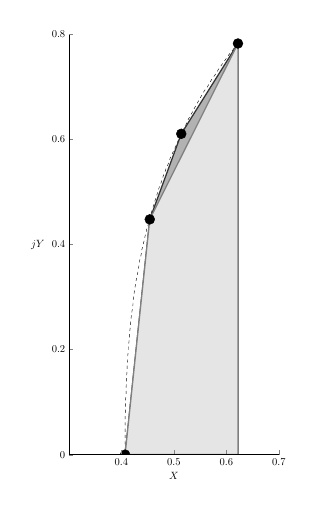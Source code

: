 % This file was created by matlab2tikz.
%
%The latest updates can be retrieved from
%  http://www.mathworks.com/matlabcentral/fileexchange/22022-matlab2tikz-matlab2tikz
%where you can also make suggestions and rate matlab2tikz.
%
\begin{tikzpicture}[scale=0.38]

\begin{axis}[%
  width=2.763in,
  height=5.527in,
  axis on top=true,
  scale only axis,
  xmin=0.3,
  xmax=0.7,
  ymin=0,
  ymax=0.8,
  axis x line*=bottom,
  axis y line*=left,
  xtick={0.4,0.5,0.6,0.7},
  xlabel={$X$},
  ylabel={$jY$},
  ylabel style={rotate=-90},
  ytick distance = 0.2
]
\addplot [color=black, dashed, forget plot]
  table[row sep=crcr]{%
0.622	0.783\\
0.616	0.776\\
0.611	0.769\\
0.605	0.762\\
0.6	0.755\\
0.595	0.748\\
0.59	0.741\\
0.585	0.734\\
0.581	0.727\\
0.576	0.72\\
0.571	0.713\\
0.567	0.706\\
0.563	0.699\\
0.558	0.693\\
0.554	0.686\\
0.55	0.679\\
0.546	0.672\\
0.542	0.665\\
0.538	0.658\\
0.535	0.652\\
0.531	0.645\\
0.527	0.638\\
0.524	0.631\\
0.521	0.624\\
0.517	0.618\\
0.514	0.611\\
0.511	0.604\\
0.508	0.598\\
0.505	0.591\\
0.502	0.584\\
0.499	0.578\\
0.496	0.571\\
0.493	0.565\\
0.491	0.558\\
0.488	0.551\\
0.485	0.545\\
0.483	0.538\\
0.48	0.532\\
0.478	0.525\\
0.476	0.519\\
0.473	0.512\\
0.471	0.506\\
0.469	0.499\\
0.467	0.493\\
0.465	0.487\\
0.463	0.48\\
0.461	0.474\\
0.459	0.467\\
0.457	0.461\\
0.455	0.455\\
0.454	0.448\\
0.452	0.442\\
0.45	0.435\\
0.448	0.429\\
0.447	0.423\\
0.445	0.416\\
0.444	0.41\\
0.442	0.403\\
0.441	0.397\\
0.439	0.391\\
0.438	0.384\\
0.437	0.378\\
0.435	0.371\\
0.434	0.365\\
0.433	0.358\\
0.432	0.352\\
0.431	0.346\\
0.43	0.339\\
0.428	0.332\\
0.427	0.326\\
0.426	0.319\\
0.425	0.313\\
0.424	0.306\\
0.423	0.299\\
0.422	0.292\\
0.422	0.286\\
0.421	0.279\\
0.42	0.272\\
0.419	0.265\\
0.418	0.257\\
0.417	0.25\\
0.417	0.243\\
0.416	0.236\\
0.415	0.228\\
0.415	0.22\\
0.414	0.212\\
0.413	0.204\\
0.413	0.196\\
0.412	0.188\\
0.412	0.179\\
0.411	0.17\\
0.411	0.161\\
0.41	0.151\\
0.41	0.141\\
0.409	0.13\\
0.409	0.118\\
0.408	0.105\\
0.408	0.091\\
0.407	0.074\\
0.407	0.052\\
0.407	0\\
};

\draw [color=Black!80, fill=Black!30, very thick] (0.407, 0) -- (0.454, 0.448) -- (0.514, 0.611) -- (0.622, 0.783) -- (0.622, 0) -- (0.407, 0);

\draw [color=Gray, fill=Gray!20, very thick] (0.407, 0) -- (0.454, 0.448) -- (0.622, 0.783) -- (0.622, 0) -- (0.407, 0);

\node [circle, draw, black, fill=black, minimum size=1pt] at (0.407, 0) {};
\node [circle, draw, black, fill=black, minimum size=1pt] at (0.454, 0.448) {};
\node [circle, draw, black, fill=black, minimum size=1pt] at (0.514, 0.611) {};
\node [circle, draw, black, fill=black, minimum size=1pt] at (0.622, 0.783) {};

\end{axis}
\end{tikzpicture}%